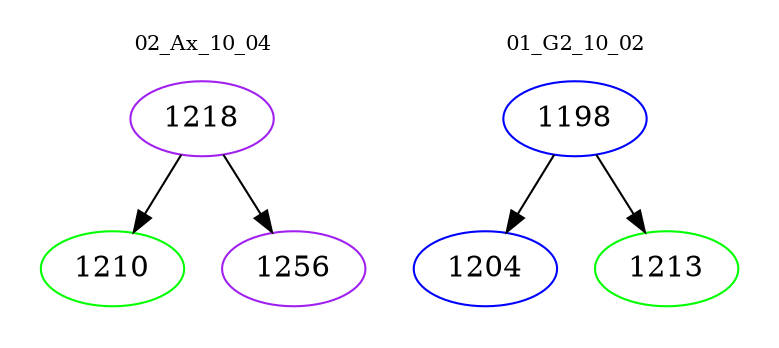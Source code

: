 digraph{
subgraph cluster_0 {
color = white
label = "02_Ax_10_04";
fontsize=10;
T0_1218 [label="1218", color="purple"]
T0_1218 -> T0_1210 [color="black"]
T0_1210 [label="1210", color="green"]
T0_1218 -> T0_1256 [color="black"]
T0_1256 [label="1256", color="purple"]
}
subgraph cluster_1 {
color = white
label = "01_G2_10_02";
fontsize=10;
T1_1198 [label="1198", color="blue"]
T1_1198 -> T1_1204 [color="black"]
T1_1204 [label="1204", color="blue"]
T1_1198 -> T1_1213 [color="black"]
T1_1213 [label="1213", color="green"]
}
}
